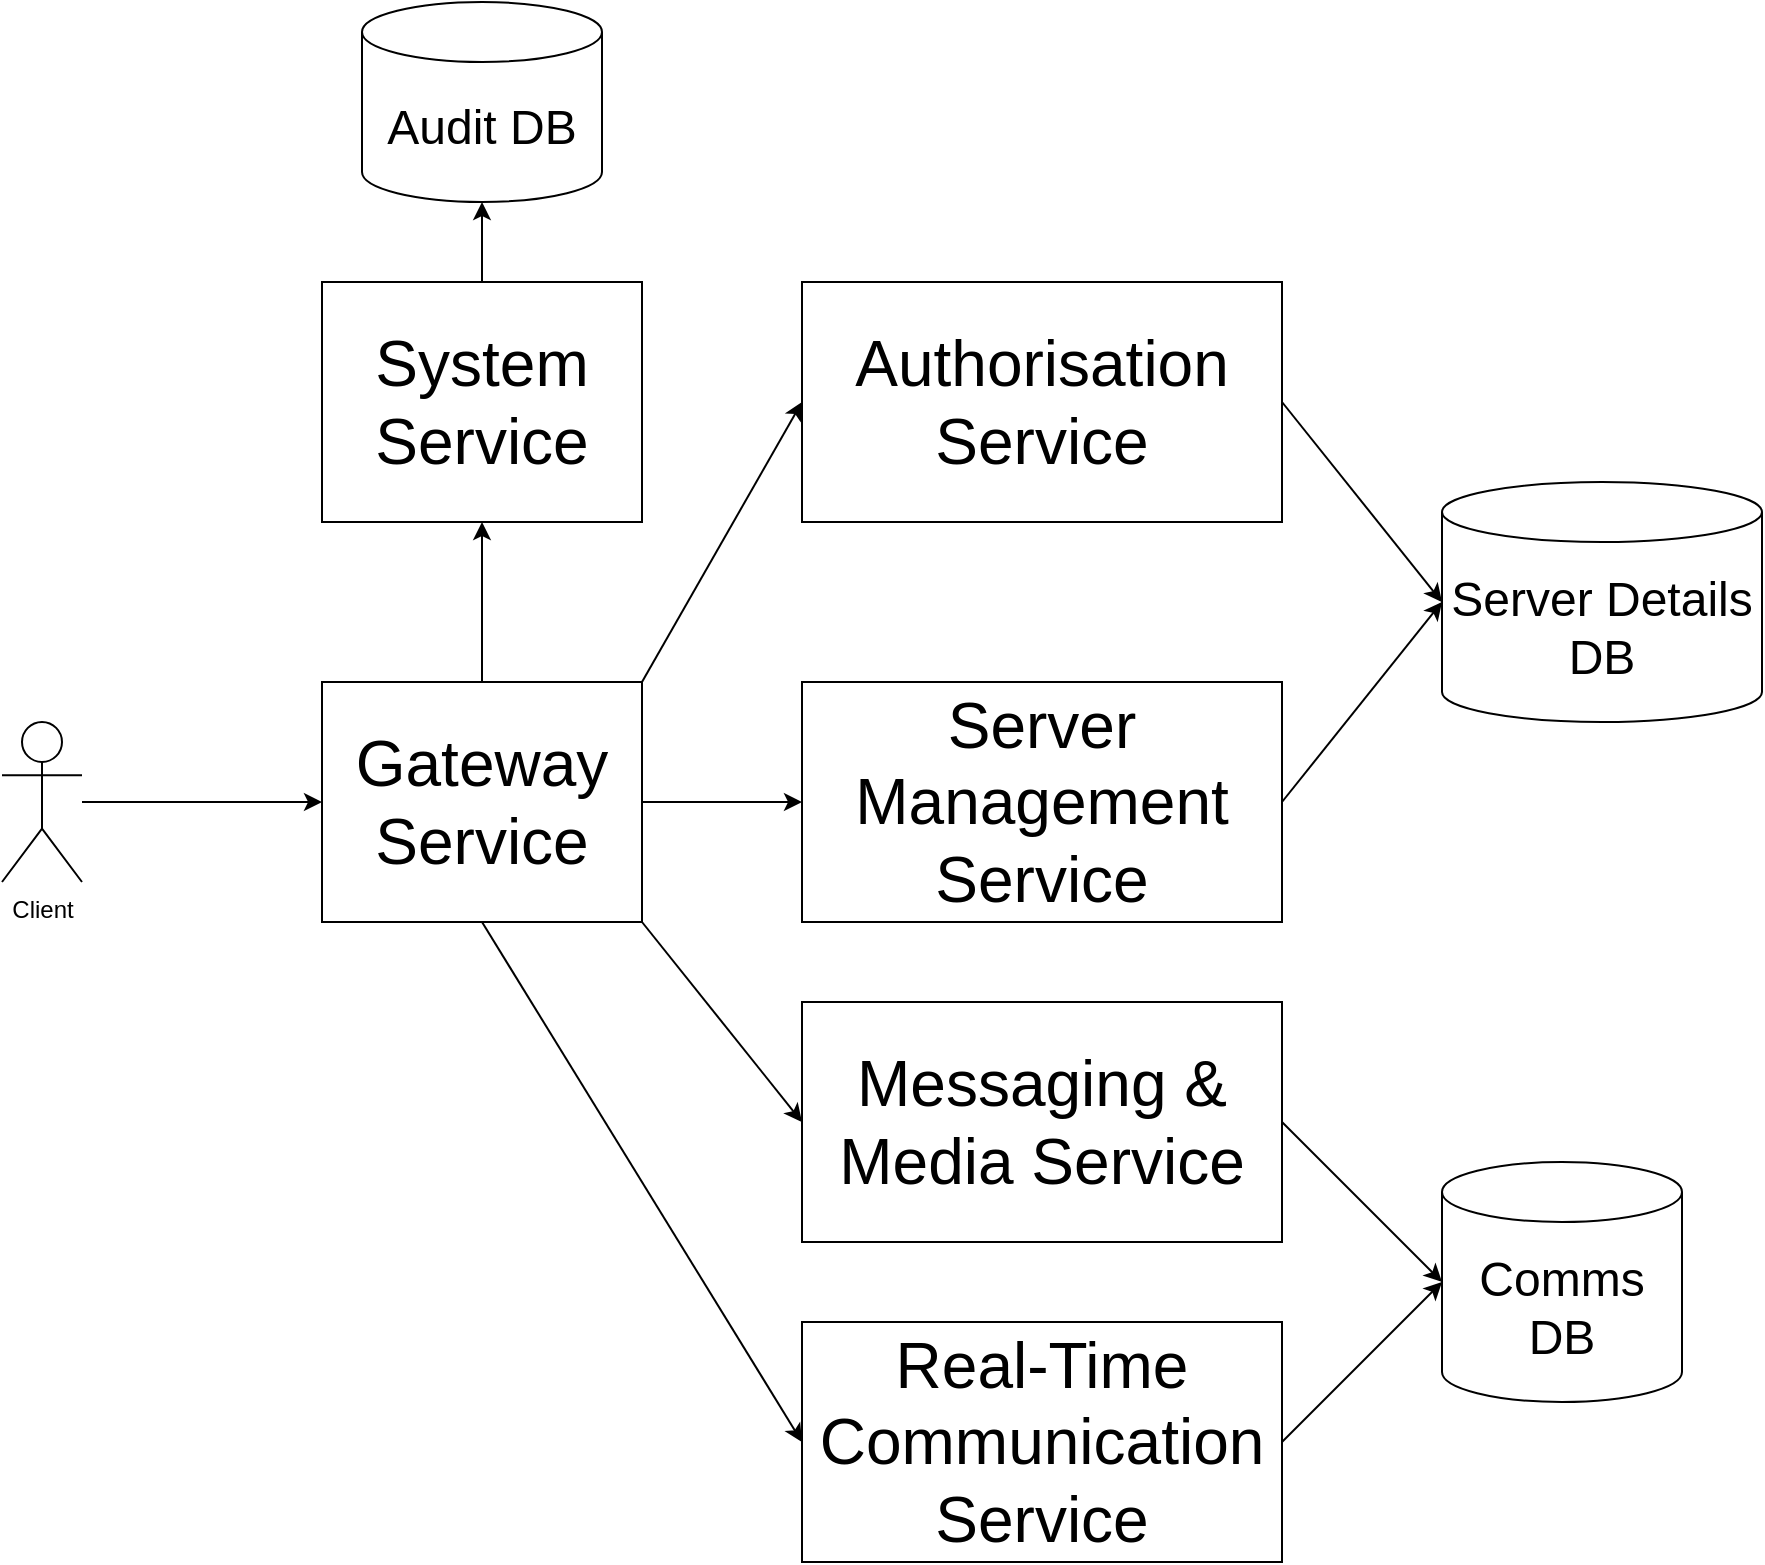 <mxfile version="28.0.7">
  <diagram name="Page-1" id="6cpkYb51kzu3OphsHON6">
    <mxGraphModel dx="1238" dy="782" grid="1" gridSize="10" guides="1" tooltips="1" connect="1" arrows="1" fold="1" page="1" pageScale="1" pageWidth="827" pageHeight="1169" math="0" shadow="0">
      <root>
        <mxCell id="0" />
        <mxCell id="1" parent="0" />
        <mxCell id="r-7TVzbVfremJKyYEdqD-1" value="&lt;div&gt;&lt;font style=&quot;font-size: 32px;&quot;&gt;Gateway&lt;/font&gt;&lt;/div&gt;&lt;div&gt;&lt;font style=&quot;font-size: 32px;&quot;&gt;Service&lt;/font&gt;&lt;/div&gt;" style="rounded=0;whiteSpace=wrap;html=1;" vertex="1" parent="1">
          <mxGeometry x="200" y="440" width="160" height="120" as="geometry" />
        </mxCell>
        <mxCell id="r-7TVzbVfremJKyYEdqD-2" value="Client" style="shape=umlActor;verticalLabelPosition=bottom;verticalAlign=top;html=1;outlineConnect=0;" vertex="1" parent="1">
          <mxGeometry x="40" y="460" width="40" height="80" as="geometry" />
        </mxCell>
        <mxCell id="r-7TVzbVfremJKyYEdqD-6" value="&lt;font style=&quot;font-size: 32px;&quot;&gt;Authorisation Service&lt;/font&gt;" style="rounded=0;whiteSpace=wrap;html=1;" vertex="1" parent="1">
          <mxGeometry x="440" y="240" width="240" height="120" as="geometry" />
        </mxCell>
        <mxCell id="r-7TVzbVfremJKyYEdqD-8" value="&lt;font style=&quot;font-size: 32px;&quot;&gt;Server Management Service&lt;/font&gt;" style="rounded=0;whiteSpace=wrap;html=1;" vertex="1" parent="1">
          <mxGeometry x="440" y="440" width="240" height="120" as="geometry" />
        </mxCell>
        <mxCell id="r-7TVzbVfremJKyYEdqD-10" value="&lt;font style=&quot;font-size: 32px;&quot;&gt;Messaging &amp;amp; Media Service&lt;/font&gt;" style="rounded=0;whiteSpace=wrap;html=1;" vertex="1" parent="1">
          <mxGeometry x="440" y="600" width="240" height="120" as="geometry" />
        </mxCell>
        <mxCell id="r-7TVzbVfremJKyYEdqD-13" value="&lt;font style=&quot;font-size: 32px;&quot;&gt;Real-Time Communication Service&lt;/font&gt;" style="rounded=0;whiteSpace=wrap;html=1;" vertex="1" parent="1">
          <mxGeometry x="440" y="760" width="240" height="120" as="geometry" />
        </mxCell>
        <mxCell id="r-7TVzbVfremJKyYEdqD-16" value="&lt;font style=&quot;font-size: 32px;&quot;&gt;System Service&lt;/font&gt;" style="rounded=0;whiteSpace=wrap;html=1;" vertex="1" parent="1">
          <mxGeometry x="200" y="240" width="160" height="120" as="geometry" />
        </mxCell>
        <mxCell id="r-7TVzbVfremJKyYEdqD-24" value="" style="endArrow=classic;html=1;rounded=0;entryX=0.5;entryY=1;entryDx=0;entryDy=0;exitX=0.5;exitY=0;exitDx=0;exitDy=0;" edge="1" parent="1" source="r-7TVzbVfremJKyYEdqD-1" target="r-7TVzbVfremJKyYEdqD-16">
          <mxGeometry width="50" height="50" relative="1" as="geometry">
            <mxPoint x="470" y="420" as="sourcePoint" />
            <mxPoint x="520" y="370" as="targetPoint" />
          </mxGeometry>
        </mxCell>
        <mxCell id="r-7TVzbVfremJKyYEdqD-26" value="" style="endArrow=classic;html=1;rounded=0;entryX=0;entryY=0.5;entryDx=0;entryDy=0;" edge="1" parent="1" source="r-7TVzbVfremJKyYEdqD-2" target="r-7TVzbVfremJKyYEdqD-1">
          <mxGeometry width="50" height="50" relative="1" as="geometry">
            <mxPoint x="470" y="420" as="sourcePoint" />
            <mxPoint x="520" y="370" as="targetPoint" />
          </mxGeometry>
        </mxCell>
        <mxCell id="r-7TVzbVfremJKyYEdqD-29" value="" style="endArrow=classic;html=1;rounded=0;entryX=0;entryY=0.5;entryDx=0;entryDy=0;exitX=1;exitY=0.5;exitDx=0;exitDy=0;" edge="1" parent="1" source="r-7TVzbVfremJKyYEdqD-1" target="r-7TVzbVfremJKyYEdqD-8">
          <mxGeometry width="50" height="50" relative="1" as="geometry">
            <mxPoint x="440" y="640" as="sourcePoint" />
            <mxPoint x="440" y="560" as="targetPoint" />
          </mxGeometry>
        </mxCell>
        <mxCell id="r-7TVzbVfremJKyYEdqD-30" value="" style="endArrow=classic;html=1;rounded=0;entryX=0;entryY=0.5;entryDx=0;entryDy=0;exitX=1;exitY=1;exitDx=0;exitDy=0;" edge="1" parent="1" source="r-7TVzbVfremJKyYEdqD-1" target="r-7TVzbVfremJKyYEdqD-10">
          <mxGeometry width="50" height="50" relative="1" as="geometry">
            <mxPoint x="410" y="570" as="sourcePoint" />
            <mxPoint x="490" y="570" as="targetPoint" />
          </mxGeometry>
        </mxCell>
        <mxCell id="r-7TVzbVfremJKyYEdqD-33" value="" style="endArrow=classic;html=1;rounded=0;entryX=0;entryY=0.5;entryDx=0;entryDy=0;exitX=1;exitY=0;exitDx=0;exitDy=0;" edge="1" parent="1" source="r-7TVzbVfremJKyYEdqD-1" target="r-7TVzbVfremJKyYEdqD-6">
          <mxGeometry width="50" height="50" relative="1" as="geometry">
            <mxPoint x="510" y="530" as="sourcePoint" />
            <mxPoint x="590" y="530" as="targetPoint" />
          </mxGeometry>
        </mxCell>
        <mxCell id="r-7TVzbVfremJKyYEdqD-34" value="" style="endArrow=classic;html=1;rounded=0;entryX=0;entryY=0.5;entryDx=0;entryDy=0;exitX=0.5;exitY=1;exitDx=0;exitDy=0;" edge="1" parent="1" source="r-7TVzbVfremJKyYEdqD-1" target="r-7TVzbVfremJKyYEdqD-13">
          <mxGeometry width="50" height="50" relative="1" as="geometry">
            <mxPoint x="440" y="790" as="sourcePoint" />
            <mxPoint x="520" y="890" as="targetPoint" />
          </mxGeometry>
        </mxCell>
        <mxCell id="r-7TVzbVfremJKyYEdqD-35" value="&lt;font style=&quot;font-size: 24px;&quot;&gt;Comms DB&lt;/font&gt;" style="shape=cylinder3;whiteSpace=wrap;html=1;boundedLbl=1;backgroundOutline=1;size=15;" vertex="1" parent="1">
          <mxGeometry x="760" y="680" width="120" height="120" as="geometry" />
        </mxCell>
        <mxCell id="r-7TVzbVfremJKyYEdqD-37" value="" style="endArrow=classic;html=1;rounded=0;entryX=0;entryY=0.5;entryDx=0;entryDy=0;entryPerimeter=0;exitX=1;exitY=0.5;exitDx=0;exitDy=0;" edge="1" parent="1" source="r-7TVzbVfremJKyYEdqD-10" target="r-7TVzbVfremJKyYEdqD-35">
          <mxGeometry width="50" height="50" relative="1" as="geometry">
            <mxPoint x="710" y="700" as="sourcePoint" />
            <mxPoint x="760" y="650" as="targetPoint" />
          </mxGeometry>
        </mxCell>
        <mxCell id="r-7TVzbVfremJKyYEdqD-38" value="" style="endArrow=classic;html=1;rounded=0;entryX=0;entryY=0.5;entryDx=0;entryDy=0;entryPerimeter=0;exitX=1;exitY=0.5;exitDx=0;exitDy=0;" edge="1" parent="1" source="r-7TVzbVfremJKyYEdqD-13" target="r-7TVzbVfremJKyYEdqD-35">
          <mxGeometry width="50" height="50" relative="1" as="geometry">
            <mxPoint x="750" y="820" as="sourcePoint" />
            <mxPoint x="830" y="910" as="targetPoint" />
          </mxGeometry>
        </mxCell>
        <mxCell id="r-7TVzbVfremJKyYEdqD-39" value="&lt;font style=&quot;font-size: 24px;&quot;&gt;Server Details DB&lt;/font&gt;" style="shape=cylinder3;whiteSpace=wrap;html=1;boundedLbl=1;backgroundOutline=1;size=15;" vertex="1" parent="1">
          <mxGeometry x="760" y="340" width="160" height="120" as="geometry" />
        </mxCell>
        <mxCell id="r-7TVzbVfremJKyYEdqD-41" value="" style="endArrow=classic;html=1;rounded=0;entryX=0;entryY=0.5;entryDx=0;entryDy=0;entryPerimeter=0;exitX=1;exitY=0.5;exitDx=0;exitDy=0;" edge="1" parent="1" source="r-7TVzbVfremJKyYEdqD-8" target="r-7TVzbVfremJKyYEdqD-39">
          <mxGeometry width="50" height="50" relative="1" as="geometry">
            <mxPoint x="780" y="660" as="sourcePoint" />
            <mxPoint x="860" y="740" as="targetPoint" />
          </mxGeometry>
        </mxCell>
        <mxCell id="r-7TVzbVfremJKyYEdqD-43" value="" style="endArrow=classic;html=1;rounded=0;entryX=0;entryY=0.5;entryDx=0;entryDy=0;entryPerimeter=0;exitX=1;exitY=0.5;exitDx=0;exitDy=0;" edge="1" parent="1" source="r-7TVzbVfremJKyYEdqD-6" target="r-7TVzbVfremJKyYEdqD-39">
          <mxGeometry width="50" height="50" relative="1" as="geometry">
            <mxPoint x="760" y="570" as="sourcePoint" />
            <mxPoint x="840" y="570" as="targetPoint" />
          </mxGeometry>
        </mxCell>
        <mxCell id="r-7TVzbVfremJKyYEdqD-44" value="&lt;font style=&quot;font-size: 24px;&quot;&gt;Audit DB&lt;/font&gt;" style="shape=cylinder3;whiteSpace=wrap;html=1;boundedLbl=1;backgroundOutline=1;size=15;" vertex="1" parent="1">
          <mxGeometry x="220" y="100" width="120" height="100" as="geometry" />
        </mxCell>
        <mxCell id="r-7TVzbVfremJKyYEdqD-45" value="" style="endArrow=classic;html=1;rounded=0;entryX=0.5;entryY=1;entryDx=0;entryDy=0;exitX=0.5;exitY=0;exitDx=0;exitDy=0;entryPerimeter=0;" edge="1" parent="1" source="r-7TVzbVfremJKyYEdqD-16" target="r-7TVzbVfremJKyYEdqD-44">
          <mxGeometry width="50" height="50" relative="1" as="geometry">
            <mxPoint x="300" y="470" as="sourcePoint" />
            <mxPoint x="300" y="390" as="targetPoint" />
          </mxGeometry>
        </mxCell>
      </root>
    </mxGraphModel>
  </diagram>
</mxfile>
